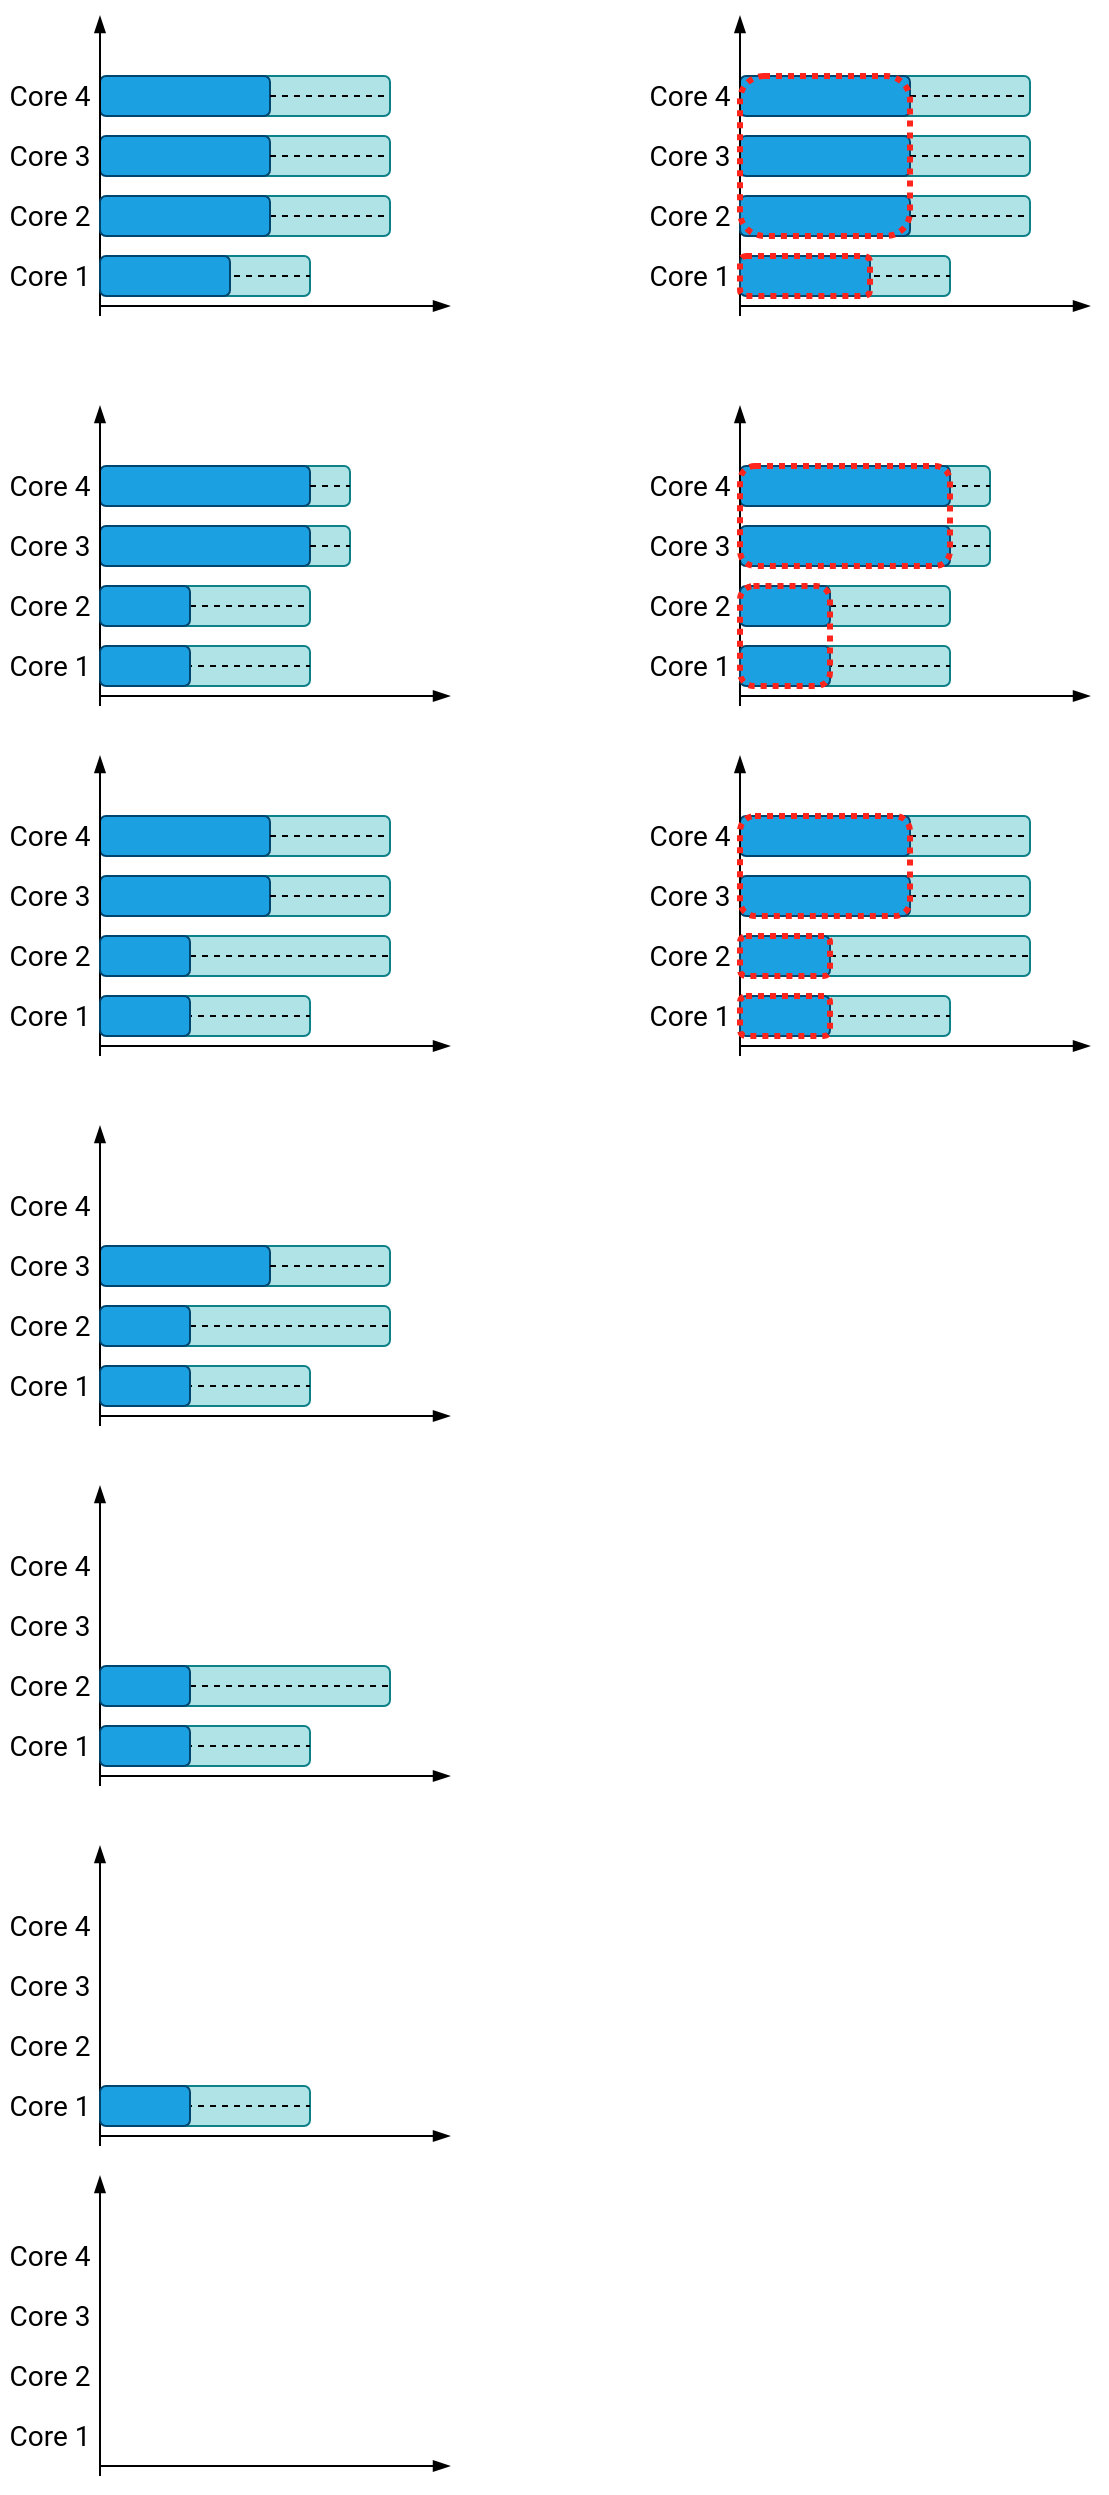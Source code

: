 <mxfile version="13.6.2" type="device"><diagram name="simultaneous_releases" id="X5FZOMrQJ32GFvHXeT5o"><mxGraphModel dx="905" dy="1841" grid="1" gridSize="5" guides="1" tooltips="1" connect="1" arrows="1" fold="1" page="1" pageScale="1" pageWidth="827" pageHeight="1169" math="1" shadow="0" extFonts="Roboto^https://fonts.googleapis.com/css?family=Roboto"><root><mxCell id="Jh5jB5BnzTjPkHCwdIx3-0"/><mxCell id="Jh5jB5BnzTjPkHCwdIx3-1" parent="Jh5jB5BnzTjPkHCwdIx3-0"/><mxCell id="tNLp7eBJps0jSe5XnN7u-1" value="" style="rounded=1;whiteSpace=wrap;html=1;align=center;fillColor=#b0e3e6;strokeColor=#0e8088;comic=0;fontSize=14;fontFamily=Roboto;FType=g;" parent="Jh5jB5BnzTjPkHCwdIx3-1" vertex="1"><mxGeometry x="180" y="-170" width="80" height="20" as="geometry"/></mxCell><mxCell id="fd-VsqLZCp9-gfC1SH9L-56" value="Core 1" style="text;html=1;strokeColor=none;fillColor=none;align=center;verticalAlign=middle;whiteSpace=wrap;rounded=0;fontSize=14;fontColor=#000000;fontFamily=Roboto;FType=g;" parent="Jh5jB5BnzTjPkHCwdIx3-1" vertex="1"><mxGeometry x="105" y="-170" width="50" height="20" as="geometry"/></mxCell><mxCell id="fd-VsqLZCp9-gfC1SH9L-57" value="Core 2" style="text;html=1;strokeColor=none;fillColor=none;align=center;verticalAlign=middle;whiteSpace=wrap;rounded=0;fontSize=14;fontColor=#000000;fontFamily=Roboto;FType=g;" parent="Jh5jB5BnzTjPkHCwdIx3-1" vertex="1"><mxGeometry x="105" y="-200" width="50" height="20" as="geometry"/></mxCell><mxCell id="fd-VsqLZCp9-gfC1SH9L-67" value="Core 3" style="text;html=1;strokeColor=none;fillColor=none;align=center;verticalAlign=middle;whiteSpace=wrap;rounded=0;fontSize=14;fontColor=#000000;fontFamily=Roboto;FType=g;" parent="Jh5jB5BnzTjPkHCwdIx3-1" vertex="1"><mxGeometry x="105" y="-230" width="50" height="20" as="geometry"/></mxCell><mxCell id="fd-VsqLZCp9-gfC1SH9L-68" value="" style="endArrow=blockThin;html=1;endFill=1;fontFamily=Roboto;FType=g;" parent="Jh5jB5BnzTjPkHCwdIx3-1" edge="1"><mxGeometry width="50" height="50" relative="1" as="geometry"><mxPoint x="155" y="-145" as="sourcePoint"/><mxPoint x="330" y="-145" as="targetPoint"/></mxGeometry></mxCell><mxCell id="fd-VsqLZCp9-gfC1SH9L-70" value="Core 4" style="text;html=1;strokeColor=none;fillColor=none;align=center;verticalAlign=middle;whiteSpace=wrap;rounded=0;fontSize=14;fontColor=#000000;fontFamily=Roboto;FType=g;" parent="Jh5jB5BnzTjPkHCwdIx3-1" vertex="1"><mxGeometry x="105" y="-260" width="50" height="20" as="geometry"/></mxCell><mxCell id="tNLp7eBJps0jSe5XnN7u-2" value="" style="endArrow=none;dashed=1;html=1;entryX=1;entryY=0.5;entryDx=0;entryDy=0;exitX=0;exitY=0.5;exitDx=0;exitDy=0;" parent="Jh5jB5BnzTjPkHCwdIx3-1" source="tNLp7eBJps0jSe5XnN7u-1" target="tNLp7eBJps0jSe5XnN7u-1" edge="1"><mxGeometry width="50" height="50" relative="1" as="geometry"><mxPoint x="255" y="-160" as="sourcePoint"/><mxPoint x="305" y="-205" as="targetPoint"/></mxGeometry></mxCell><mxCell id="tNLp7eBJps0jSe5XnN7u-3" value="" style="rounded=1;whiteSpace=wrap;html=1;align=center;fillColor=#b0e3e6;strokeColor=#0e8088;comic=0;fontSize=14;fontFamily=Roboto;FType=g;" parent="Jh5jB5BnzTjPkHCwdIx3-1" vertex="1"><mxGeometry x="170" y="-200" width="130" height="20" as="geometry"/></mxCell><mxCell id="tNLp7eBJps0jSe5XnN7u-5" value="" style="endArrow=none;dashed=1;html=1;entryX=1;entryY=0.5;entryDx=0;entryDy=0;exitX=1;exitY=0.5;exitDx=0;exitDy=0;" parent="Jh5jB5BnzTjPkHCwdIx3-1" source="tNLp7eBJps0jSe5XnN7u-13" target="tNLp7eBJps0jSe5XnN7u-3" edge="1"><mxGeometry width="50" height="50" relative="1" as="geometry"><mxPoint x="270" y="-190" as="sourcePoint"/><mxPoint x="305" y="-235" as="targetPoint"/></mxGeometry></mxCell><mxCell id="tNLp7eBJps0jSe5XnN7u-6" value="" style="rounded=1;whiteSpace=wrap;html=1;align=center;fillColor=#b0e3e6;strokeColor=#0e8088;comic=0;fontSize=14;fontFamily=Roboto;FType=g;" parent="Jh5jB5BnzTjPkHCwdIx3-1" vertex="1"><mxGeometry x="190" y="-230" width="110" height="20" as="geometry"/></mxCell><mxCell id="tNLp7eBJps0jSe5XnN7u-7" value="" style="rounded=1;whiteSpace=wrap;html=1;align=center;fillColor=#1ba1e2;fontColor=#ffffff;comic=0;fontSize=14;fontFamily=Roboto;FType=g;strokeColor=#00456E;" parent="Jh5jB5BnzTjPkHCwdIx3-1" vertex="1"><mxGeometry x="155" y="-230" width="85" height="20" as="geometry"/></mxCell><mxCell id="tNLp7eBJps0jSe5XnN7u-8" value="" style="endArrow=none;dashed=1;html=1;entryX=1;entryY=0.5;entryDx=0;entryDy=0;exitX=1;exitY=0.5;exitDx=0;exitDy=0;" parent="Jh5jB5BnzTjPkHCwdIx3-1" source="tNLp7eBJps0jSe5XnN7u-7" target="tNLp7eBJps0jSe5XnN7u-6" edge="1"><mxGeometry width="50" height="50" relative="1" as="geometry"><mxPoint x="255" y="-215" as="sourcePoint"/><mxPoint x="305" y="-265" as="targetPoint"/></mxGeometry></mxCell><mxCell id="tNLp7eBJps0jSe5XnN7u-9" value="" style="rounded=1;whiteSpace=wrap;html=1;align=center;fillColor=#b0e3e6;strokeColor=#0e8088;comic=0;fontSize=14;fontFamily=Roboto;FType=g;" parent="Jh5jB5BnzTjPkHCwdIx3-1" vertex="1"><mxGeometry x="190" y="-260" width="110" height="20" as="geometry"/></mxCell><mxCell id="tNLp7eBJps0jSe5XnN7u-10" value="" style="rounded=1;whiteSpace=wrap;html=1;align=center;fillColor=#1ba1e2;fontColor=#ffffff;comic=0;fontSize=14;fontFamily=Roboto;FType=g;strokeColor=#00456E;" parent="Jh5jB5BnzTjPkHCwdIx3-1" vertex="1"><mxGeometry x="155" y="-260" width="85" height="20" as="geometry"/></mxCell><mxCell id="tNLp7eBJps0jSe5XnN7u-11" value="" style="endArrow=none;dashed=1;html=1;entryX=1;entryY=0.5;entryDx=0;entryDy=0;exitX=1;exitY=0.5;exitDx=0;exitDy=0;" parent="Jh5jB5BnzTjPkHCwdIx3-1" source="tNLp7eBJps0jSe5XnN7u-10" target="tNLp7eBJps0jSe5XnN7u-9" edge="1"><mxGeometry width="50" height="50" relative="1" as="geometry"><mxPoint x="255" y="-245" as="sourcePoint"/><mxPoint x="305" y="-295" as="targetPoint"/></mxGeometry></mxCell><mxCell id="fd-VsqLZCp9-gfC1SH9L-50" value="" style="endArrow=blockThin;html=1;strokeColor=#000000;endFill=1;exitX=0.5;exitY=0;exitDx=0;exitDy=0;fontFamily=Roboto;FType=g;" parent="Jh5jB5BnzTjPkHCwdIx3-1" edge="1"><mxGeometry width="50" height="50" relative="1" as="geometry"><mxPoint x="155" y="-140" as="sourcePoint"/><mxPoint x="155" y="-290" as="targetPoint"/></mxGeometry></mxCell><mxCell id="tNLp7eBJps0jSe5XnN7u-12" value="" style="rounded=1;whiteSpace=wrap;html=1;align=center;fillColor=#1ba1e2;fontColor=#ffffff;comic=0;fontSize=14;fontFamily=Roboto;FType=g;strokeColor=#00456E;" parent="Jh5jB5BnzTjPkHCwdIx3-1" vertex="1"><mxGeometry x="155" y="-170" width="65" height="20" as="geometry"/></mxCell><mxCell id="tNLp7eBJps0jSe5XnN7u-13" value="" style="rounded=1;whiteSpace=wrap;html=1;align=center;fillColor=#1ba1e2;fontColor=#ffffff;comic=0;fontSize=14;fontFamily=Roboto;FType=g;strokeColor=#00456E;" parent="Jh5jB5BnzTjPkHCwdIx3-1" vertex="1"><mxGeometry x="155" y="-200" width="85" height="20" as="geometry"/></mxCell><mxCell id="tNLp7eBJps0jSe5XnN7u-36" value="" style="rounded=1;whiteSpace=wrap;html=1;align=center;fillColor=#b0e3e6;strokeColor=#0e8088;comic=0;fontSize=14;fontFamily=Roboto;FType=g;" parent="Jh5jB5BnzTjPkHCwdIx3-1" vertex="1"><mxGeometry x="500" y="-170" width="80" height="20" as="geometry"/></mxCell><mxCell id="tNLp7eBJps0jSe5XnN7u-37" value="Core 1" style="text;html=1;strokeColor=none;fillColor=none;align=center;verticalAlign=middle;whiteSpace=wrap;rounded=0;fontSize=14;fontColor=#000000;fontFamily=Roboto;FType=g;" parent="Jh5jB5BnzTjPkHCwdIx3-1" vertex="1"><mxGeometry x="425" y="-170" width="50" height="20" as="geometry"/></mxCell><mxCell id="tNLp7eBJps0jSe5XnN7u-38" value="Core 2" style="text;html=1;strokeColor=none;fillColor=none;align=center;verticalAlign=middle;whiteSpace=wrap;rounded=0;fontSize=14;fontColor=#000000;fontFamily=Roboto;FType=g;" parent="Jh5jB5BnzTjPkHCwdIx3-1" vertex="1"><mxGeometry x="425" y="-200" width="50" height="20" as="geometry"/></mxCell><mxCell id="tNLp7eBJps0jSe5XnN7u-39" value="Core 3" style="text;html=1;strokeColor=none;fillColor=none;align=center;verticalAlign=middle;whiteSpace=wrap;rounded=0;fontSize=14;fontColor=#000000;fontFamily=Roboto;FType=g;" parent="Jh5jB5BnzTjPkHCwdIx3-1" vertex="1"><mxGeometry x="425" y="-230" width="50" height="20" as="geometry"/></mxCell><mxCell id="tNLp7eBJps0jSe5XnN7u-40" value="" style="endArrow=blockThin;html=1;endFill=1;fontFamily=Roboto;FType=g;" parent="Jh5jB5BnzTjPkHCwdIx3-1" edge="1"><mxGeometry width="50" height="50" relative="1" as="geometry"><mxPoint x="475" y="-145" as="sourcePoint"/><mxPoint x="650" y="-145" as="targetPoint"/></mxGeometry></mxCell><mxCell id="tNLp7eBJps0jSe5XnN7u-41" value="Core 4" style="text;html=1;strokeColor=none;fillColor=none;align=center;verticalAlign=middle;whiteSpace=wrap;rounded=0;fontSize=14;fontColor=#000000;fontFamily=Roboto;FType=g;" parent="Jh5jB5BnzTjPkHCwdIx3-1" vertex="1"><mxGeometry x="425" y="-260" width="50" height="20" as="geometry"/></mxCell><mxCell id="tNLp7eBJps0jSe5XnN7u-42" value="" style="endArrow=none;dashed=1;html=1;entryX=1;entryY=0.5;entryDx=0;entryDy=0;exitX=0;exitY=0.5;exitDx=0;exitDy=0;" parent="Jh5jB5BnzTjPkHCwdIx3-1" source="tNLp7eBJps0jSe5XnN7u-36" target="tNLp7eBJps0jSe5XnN7u-36" edge="1"><mxGeometry width="50" height="50" relative="1" as="geometry"><mxPoint x="575" y="-160" as="sourcePoint"/><mxPoint x="625" y="-205" as="targetPoint"/></mxGeometry></mxCell><mxCell id="tNLp7eBJps0jSe5XnN7u-43" value="" style="rounded=1;whiteSpace=wrap;html=1;align=center;fillColor=#b0e3e6;strokeColor=#0e8088;comic=0;fontSize=14;fontFamily=Roboto;FType=g;" parent="Jh5jB5BnzTjPkHCwdIx3-1" vertex="1"><mxGeometry x="510" y="-200" width="110" height="20" as="geometry"/></mxCell><mxCell id="tNLp7eBJps0jSe5XnN7u-44" value="" style="endArrow=none;dashed=1;html=1;entryX=1;entryY=0.5;entryDx=0;entryDy=0;exitX=1;exitY=0.5;exitDx=0;exitDy=0;" parent="Jh5jB5BnzTjPkHCwdIx3-1" source="tNLp7eBJps0jSe5XnN7u-53" target="tNLp7eBJps0jSe5XnN7u-43" edge="1"><mxGeometry width="50" height="50" relative="1" as="geometry"><mxPoint x="590" y="-190" as="sourcePoint"/><mxPoint x="625" y="-235" as="targetPoint"/></mxGeometry></mxCell><mxCell id="tNLp7eBJps0jSe5XnN7u-45" value="" style="rounded=1;whiteSpace=wrap;html=1;align=center;fillColor=#b0e3e6;strokeColor=#0e8088;comic=0;fontSize=14;fontFamily=Roboto;FType=g;" parent="Jh5jB5BnzTjPkHCwdIx3-1" vertex="1"><mxGeometry x="510" y="-230" width="110" height="20" as="geometry"/></mxCell><mxCell id="tNLp7eBJps0jSe5XnN7u-46" value="" style="rounded=1;whiteSpace=wrap;html=1;align=center;fillColor=#1ba1e2;fontColor=#ffffff;comic=0;fontSize=14;fontFamily=Roboto;FType=g;strokeColor=#00456E;" parent="Jh5jB5BnzTjPkHCwdIx3-1" vertex="1"><mxGeometry x="475" y="-230" width="85" height="20" as="geometry"/></mxCell><mxCell id="tNLp7eBJps0jSe5XnN7u-47" value="" style="endArrow=none;dashed=1;html=1;entryX=1;entryY=0.5;entryDx=0;entryDy=0;exitX=1;exitY=0.5;exitDx=0;exitDy=0;" parent="Jh5jB5BnzTjPkHCwdIx3-1" source="tNLp7eBJps0jSe5XnN7u-46" target="tNLp7eBJps0jSe5XnN7u-45" edge="1"><mxGeometry width="50" height="50" relative="1" as="geometry"><mxPoint x="575" y="-215" as="sourcePoint"/><mxPoint x="625" y="-265" as="targetPoint"/></mxGeometry></mxCell><mxCell id="tNLp7eBJps0jSe5XnN7u-48" value="" style="rounded=1;whiteSpace=wrap;html=1;align=center;fillColor=#b0e3e6;strokeColor=#0e8088;comic=0;fontSize=14;fontFamily=Roboto;FType=g;" parent="Jh5jB5BnzTjPkHCwdIx3-1" vertex="1"><mxGeometry x="510" y="-260" width="110" height="20" as="geometry"/></mxCell><mxCell id="tNLp7eBJps0jSe5XnN7u-49" value="" style="rounded=1;whiteSpace=wrap;html=1;align=center;fillColor=#1ba1e2;fontColor=#ffffff;comic=0;fontSize=14;fontFamily=Roboto;FType=g;strokeColor=#00456E;" parent="Jh5jB5BnzTjPkHCwdIx3-1" vertex="1"><mxGeometry x="475" y="-260" width="85" height="20" as="geometry"/></mxCell><mxCell id="tNLp7eBJps0jSe5XnN7u-50" value="" style="endArrow=none;dashed=1;html=1;entryX=1;entryY=0.5;entryDx=0;entryDy=0;exitX=1;exitY=0.5;exitDx=0;exitDy=0;" parent="Jh5jB5BnzTjPkHCwdIx3-1" source="tNLp7eBJps0jSe5XnN7u-49" target="tNLp7eBJps0jSe5XnN7u-48" edge="1"><mxGeometry width="50" height="50" relative="1" as="geometry"><mxPoint x="575" y="-245" as="sourcePoint"/><mxPoint x="625" y="-295" as="targetPoint"/></mxGeometry></mxCell><mxCell id="tNLp7eBJps0jSe5XnN7u-51" value="" style="endArrow=blockThin;html=1;strokeColor=#000000;endFill=1;exitX=0.5;exitY=0;exitDx=0;exitDy=0;fontFamily=Roboto;FType=g;" parent="Jh5jB5BnzTjPkHCwdIx3-1" edge="1"><mxGeometry width="50" height="50" relative="1" as="geometry"><mxPoint x="475" y="-140" as="sourcePoint"/><mxPoint x="475" y="-290" as="targetPoint"/></mxGeometry></mxCell><mxCell id="tNLp7eBJps0jSe5XnN7u-52" value="" style="rounded=1;whiteSpace=wrap;html=1;align=center;fillColor=#1ba1e2;fontColor=#ffffff;comic=0;fontSize=14;fontFamily=Roboto;FType=g;strokeColor=#00456E;" parent="Jh5jB5BnzTjPkHCwdIx3-1" vertex="1"><mxGeometry x="475" y="-170" width="65" height="20" as="geometry"/></mxCell><mxCell id="tNLp7eBJps0jSe5XnN7u-53" value="" style="rounded=1;whiteSpace=wrap;html=1;align=center;fillColor=#1ba1e2;fontColor=#ffffff;comic=0;fontSize=14;fontFamily=Roboto;FType=g;strokeColor=#00456E;" parent="Jh5jB5BnzTjPkHCwdIx3-1" vertex="1"><mxGeometry x="475" y="-200" width="85" height="20" as="geometry"/></mxCell><mxCell id="tNLp7eBJps0jSe5XnN7u-34" value="" style="rounded=1;whiteSpace=wrap;html=1;fillColor=none;strokeColor=#FF241C;strokeWidth=3;dashed=1;dashPattern=1 1;" parent="Jh5jB5BnzTjPkHCwdIx3-1" vertex="1"><mxGeometry x="475" y="-260" width="85" height="80" as="geometry"/></mxCell><mxCell id="tNLp7eBJps0jSe5XnN7u-35" value="" style="rounded=1;whiteSpace=wrap;html=1;fillColor=none;strokeColor=#FF241C;strokeWidth=3;dashed=1;dashPattern=1 1;" parent="Jh5jB5BnzTjPkHCwdIx3-1" vertex="1"><mxGeometry x="475" y="-170" width="65" height="20" as="geometry"/></mxCell><mxCell id="tNLp7eBJps0jSe5XnN7u-54" value="" style="rounded=1;whiteSpace=wrap;html=1;align=center;fillColor=#b0e3e6;strokeColor=#0e8088;comic=0;fontSize=14;fontFamily=Roboto;FType=g;" parent="Jh5jB5BnzTjPkHCwdIx3-1" vertex="1"><mxGeometry x="500" y="25" width="80" height="20" as="geometry"/></mxCell><mxCell id="tNLp7eBJps0jSe5XnN7u-55" value="Core 1" style="text;html=1;strokeColor=none;fillColor=none;align=center;verticalAlign=middle;whiteSpace=wrap;rounded=0;fontSize=14;fontColor=#000000;fontFamily=Roboto;FType=g;" parent="Jh5jB5BnzTjPkHCwdIx3-1" vertex="1"><mxGeometry x="425" y="25" width="50" height="20" as="geometry"/></mxCell><mxCell id="tNLp7eBJps0jSe5XnN7u-56" value="Core 2" style="text;html=1;strokeColor=none;fillColor=none;align=center;verticalAlign=middle;whiteSpace=wrap;rounded=0;fontSize=14;fontColor=#000000;fontFamily=Roboto;FType=g;" parent="Jh5jB5BnzTjPkHCwdIx3-1" vertex="1"><mxGeometry x="425" y="-5" width="50" height="20" as="geometry"/></mxCell><mxCell id="tNLp7eBJps0jSe5XnN7u-57" value="Core 3" style="text;html=1;strokeColor=none;fillColor=none;align=center;verticalAlign=middle;whiteSpace=wrap;rounded=0;fontSize=14;fontColor=#000000;fontFamily=Roboto;FType=g;" parent="Jh5jB5BnzTjPkHCwdIx3-1" vertex="1"><mxGeometry x="425" y="-35" width="50" height="20" as="geometry"/></mxCell><mxCell id="tNLp7eBJps0jSe5XnN7u-58" value="" style="endArrow=blockThin;html=1;endFill=1;fontFamily=Roboto;FType=g;" parent="Jh5jB5BnzTjPkHCwdIx3-1" edge="1"><mxGeometry width="50" height="50" relative="1" as="geometry"><mxPoint x="475" y="50" as="sourcePoint"/><mxPoint x="650.0" y="50" as="targetPoint"/></mxGeometry></mxCell><mxCell id="tNLp7eBJps0jSe5XnN7u-59" value="Core 4" style="text;html=1;strokeColor=none;fillColor=none;align=center;verticalAlign=middle;whiteSpace=wrap;rounded=0;fontSize=14;fontColor=#000000;fontFamily=Roboto;FType=g;" parent="Jh5jB5BnzTjPkHCwdIx3-1" vertex="1"><mxGeometry x="425" y="-65" width="50" height="20" as="geometry"/></mxCell><mxCell id="tNLp7eBJps0jSe5XnN7u-60" value="" style="endArrow=none;dashed=1;html=1;entryX=1;entryY=0.5;entryDx=0;entryDy=0;exitX=0;exitY=0.5;exitDx=0;exitDy=0;" parent="Jh5jB5BnzTjPkHCwdIx3-1" source="tNLp7eBJps0jSe5XnN7u-54" target="tNLp7eBJps0jSe5XnN7u-54" edge="1"><mxGeometry width="50" height="50" relative="1" as="geometry"><mxPoint x="575" y="35" as="sourcePoint"/><mxPoint x="625" y="-10" as="targetPoint"/></mxGeometry></mxCell><mxCell id="tNLp7eBJps0jSe5XnN7u-61" value="" style="rounded=1;whiteSpace=wrap;html=1;align=center;fillColor=#b0e3e6;strokeColor=#0e8088;comic=0;fontSize=14;fontFamily=Roboto;FType=g;" parent="Jh5jB5BnzTjPkHCwdIx3-1" vertex="1"><mxGeometry x="490" y="-5" width="90" height="20" as="geometry"/></mxCell><mxCell id="tNLp7eBJps0jSe5XnN7u-62" value="" style="endArrow=none;dashed=1;html=1;entryX=1;entryY=0.5;entryDx=0;entryDy=0;exitX=1;exitY=0.5;exitDx=0;exitDy=0;" parent="Jh5jB5BnzTjPkHCwdIx3-1" source="tNLp7eBJps0jSe5XnN7u-71" target="tNLp7eBJps0jSe5XnN7u-61" edge="1"><mxGeometry width="50" height="50" relative="1" as="geometry"><mxPoint x="590" y="5" as="sourcePoint"/><mxPoint x="625" y="-40" as="targetPoint"/></mxGeometry></mxCell><mxCell id="tNLp7eBJps0jSe5XnN7u-63" value="" style="rounded=1;whiteSpace=wrap;html=1;align=center;fillColor=#b0e3e6;strokeColor=#0e8088;comic=0;fontSize=14;fontFamily=Roboto;FType=g;" parent="Jh5jB5BnzTjPkHCwdIx3-1" vertex="1"><mxGeometry x="510" y="-35" width="90" height="20" as="geometry"/></mxCell><mxCell id="tNLp7eBJps0jSe5XnN7u-64" value="" style="rounded=1;whiteSpace=wrap;html=1;align=center;fillColor=#1ba1e2;fontColor=#ffffff;comic=0;fontSize=14;fontFamily=Roboto;FType=g;strokeColor=#00456E;" parent="Jh5jB5BnzTjPkHCwdIx3-1" vertex="1"><mxGeometry x="475" y="-35" width="105" height="20" as="geometry"/></mxCell><mxCell id="tNLp7eBJps0jSe5XnN7u-65" value="" style="endArrow=none;dashed=1;html=1;entryX=1;entryY=0.5;entryDx=0;entryDy=0;exitX=1;exitY=0.5;exitDx=0;exitDy=0;" parent="Jh5jB5BnzTjPkHCwdIx3-1" source="tNLp7eBJps0jSe5XnN7u-64" target="tNLp7eBJps0jSe5XnN7u-63" edge="1"><mxGeometry width="50" height="50" relative="1" as="geometry"><mxPoint x="575" y="-20" as="sourcePoint"/><mxPoint x="625" y="-70" as="targetPoint"/></mxGeometry></mxCell><mxCell id="tNLp7eBJps0jSe5XnN7u-66" value="" style="rounded=1;whiteSpace=wrap;html=1;align=center;fillColor=#b0e3e6;strokeColor=#0e8088;comic=0;fontSize=14;fontFamily=Roboto;FType=g;" parent="Jh5jB5BnzTjPkHCwdIx3-1" vertex="1"><mxGeometry x="510" y="-65" width="90" height="20" as="geometry"/></mxCell><mxCell id="tNLp7eBJps0jSe5XnN7u-67" value="" style="rounded=1;whiteSpace=wrap;html=1;align=center;fillColor=#1ba1e2;fontColor=#ffffff;comic=0;fontSize=14;fontFamily=Roboto;FType=g;strokeColor=#00456E;" parent="Jh5jB5BnzTjPkHCwdIx3-1" vertex="1"><mxGeometry x="475" y="-65" width="105" height="20" as="geometry"/></mxCell><mxCell id="tNLp7eBJps0jSe5XnN7u-68" value="" style="endArrow=none;dashed=1;html=1;entryX=1;entryY=0.5;entryDx=0;entryDy=0;exitX=1;exitY=0.5;exitDx=0;exitDy=0;" parent="Jh5jB5BnzTjPkHCwdIx3-1" source="tNLp7eBJps0jSe5XnN7u-67" target="tNLp7eBJps0jSe5XnN7u-66" edge="1"><mxGeometry width="50" height="50" relative="1" as="geometry"><mxPoint x="575" y="-50" as="sourcePoint"/><mxPoint x="625" y="-100" as="targetPoint"/></mxGeometry></mxCell><mxCell id="tNLp7eBJps0jSe5XnN7u-69" value="" style="endArrow=blockThin;html=1;strokeColor=#000000;endFill=1;exitX=0.5;exitY=0;exitDx=0;exitDy=0;fontFamily=Roboto;FType=g;" parent="Jh5jB5BnzTjPkHCwdIx3-1" edge="1"><mxGeometry width="50" height="50" relative="1" as="geometry"><mxPoint x="475" y="55" as="sourcePoint"/><mxPoint x="475" y="-95" as="targetPoint"/></mxGeometry></mxCell><mxCell id="tNLp7eBJps0jSe5XnN7u-70" value="" style="rounded=1;whiteSpace=wrap;html=1;align=center;fillColor=#1ba1e2;fontColor=#ffffff;comic=0;fontSize=14;fontFamily=Roboto;FType=g;strokeColor=#00456E;" parent="Jh5jB5BnzTjPkHCwdIx3-1" vertex="1"><mxGeometry x="475" y="25" width="45" height="20" as="geometry"/></mxCell><mxCell id="tNLp7eBJps0jSe5XnN7u-71" value="" style="rounded=1;whiteSpace=wrap;html=1;align=center;fillColor=#1ba1e2;fontColor=#ffffff;comic=0;fontSize=14;fontFamily=Roboto;FType=g;strokeColor=#00456E;" parent="Jh5jB5BnzTjPkHCwdIx3-1" vertex="1"><mxGeometry x="475" y="-5" width="45" height="20" as="geometry"/></mxCell><mxCell id="tNLp7eBJps0jSe5XnN7u-72" value="" style="rounded=1;whiteSpace=wrap;html=1;fillColor=none;strokeColor=#FF241C;strokeWidth=3;dashed=1;dashPattern=1 1;" parent="Jh5jB5BnzTjPkHCwdIx3-1" vertex="1"><mxGeometry x="475" y="-65" width="105" height="50" as="geometry"/></mxCell><mxCell id="tNLp7eBJps0jSe5XnN7u-74" value="" style="rounded=1;whiteSpace=wrap;html=1;fillColor=none;strokeColor=#FF241C;strokeWidth=3;dashed=1;dashPattern=1 1;" parent="Jh5jB5BnzTjPkHCwdIx3-1" vertex="1"><mxGeometry x="475" y="-5" width="45" height="50" as="geometry"/></mxCell><mxCell id="tNLp7eBJps0jSe5XnN7u-75" value="" style="rounded=1;whiteSpace=wrap;html=1;align=center;fillColor=#b0e3e6;strokeColor=#0e8088;comic=0;fontSize=14;fontFamily=Roboto;FType=g;" parent="Jh5jB5BnzTjPkHCwdIx3-1" vertex="1"><mxGeometry x="180" y="25" width="80" height="20" as="geometry"/></mxCell><mxCell id="tNLp7eBJps0jSe5XnN7u-76" value="Core 1" style="text;html=1;strokeColor=none;fillColor=none;align=center;verticalAlign=middle;whiteSpace=wrap;rounded=0;fontSize=14;fontColor=#000000;fontFamily=Roboto;FType=g;" parent="Jh5jB5BnzTjPkHCwdIx3-1" vertex="1"><mxGeometry x="105" y="25" width="50" height="20" as="geometry"/></mxCell><mxCell id="tNLp7eBJps0jSe5XnN7u-77" value="Core 2" style="text;html=1;strokeColor=none;fillColor=none;align=center;verticalAlign=middle;whiteSpace=wrap;rounded=0;fontSize=14;fontColor=#000000;fontFamily=Roboto;FType=g;" parent="Jh5jB5BnzTjPkHCwdIx3-1" vertex="1"><mxGeometry x="105" y="-5" width="50" height="20" as="geometry"/></mxCell><mxCell id="tNLp7eBJps0jSe5XnN7u-78" value="Core 3" style="text;html=1;strokeColor=none;fillColor=none;align=center;verticalAlign=middle;whiteSpace=wrap;rounded=0;fontSize=14;fontColor=#000000;fontFamily=Roboto;FType=g;" parent="Jh5jB5BnzTjPkHCwdIx3-1" vertex="1"><mxGeometry x="105" y="-35" width="50" height="20" as="geometry"/></mxCell><mxCell id="tNLp7eBJps0jSe5XnN7u-79" value="" style="endArrow=blockThin;html=1;endFill=1;fontFamily=Roboto;FType=g;" parent="Jh5jB5BnzTjPkHCwdIx3-1" edge="1"><mxGeometry width="50" height="50" relative="1" as="geometry"><mxPoint x="155" y="50" as="sourcePoint"/><mxPoint x="330" y="50" as="targetPoint"/></mxGeometry></mxCell><mxCell id="tNLp7eBJps0jSe5XnN7u-80" value="Core 4" style="text;html=1;strokeColor=none;fillColor=none;align=center;verticalAlign=middle;whiteSpace=wrap;rounded=0;fontSize=14;fontColor=#000000;fontFamily=Roboto;FType=g;" parent="Jh5jB5BnzTjPkHCwdIx3-1" vertex="1"><mxGeometry x="105" y="-65" width="50" height="20" as="geometry"/></mxCell><mxCell id="tNLp7eBJps0jSe5XnN7u-81" value="" style="endArrow=none;dashed=1;html=1;entryX=1;entryY=0.5;entryDx=0;entryDy=0;exitX=0;exitY=0.5;exitDx=0;exitDy=0;" parent="Jh5jB5BnzTjPkHCwdIx3-1" source="tNLp7eBJps0jSe5XnN7u-75" target="tNLp7eBJps0jSe5XnN7u-75" edge="1"><mxGeometry width="50" height="50" relative="1" as="geometry"><mxPoint x="255" y="35" as="sourcePoint"/><mxPoint x="305" y="-10" as="targetPoint"/></mxGeometry></mxCell><mxCell id="tNLp7eBJps0jSe5XnN7u-82" value="" style="rounded=1;whiteSpace=wrap;html=1;align=center;fillColor=#b0e3e6;strokeColor=#0e8088;comic=0;fontSize=14;fontFamily=Roboto;FType=g;" parent="Jh5jB5BnzTjPkHCwdIx3-1" vertex="1"><mxGeometry x="170" y="-5" width="90" height="20" as="geometry"/></mxCell><mxCell id="tNLp7eBJps0jSe5XnN7u-83" value="" style="endArrow=none;dashed=1;html=1;entryX=1;entryY=0.5;entryDx=0;entryDy=0;exitX=1;exitY=0.5;exitDx=0;exitDy=0;" parent="Jh5jB5BnzTjPkHCwdIx3-1" source="tNLp7eBJps0jSe5XnN7u-92" target="tNLp7eBJps0jSe5XnN7u-82" edge="1"><mxGeometry width="50" height="50" relative="1" as="geometry"><mxPoint x="270" y="5" as="sourcePoint"/><mxPoint x="305" y="-40" as="targetPoint"/></mxGeometry></mxCell><mxCell id="tNLp7eBJps0jSe5XnN7u-84" value="" style="rounded=1;whiteSpace=wrap;html=1;align=center;fillColor=#b0e3e6;strokeColor=#0e8088;comic=0;fontSize=14;fontFamily=Roboto;FType=g;" parent="Jh5jB5BnzTjPkHCwdIx3-1" vertex="1"><mxGeometry x="170" y="-35" width="110" height="20" as="geometry"/></mxCell><mxCell id="tNLp7eBJps0jSe5XnN7u-85" value="" style="rounded=1;whiteSpace=wrap;html=1;align=center;fillColor=#1ba1e2;fontColor=#ffffff;comic=0;fontSize=14;fontFamily=Roboto;FType=g;strokeColor=#00456E;" parent="Jh5jB5BnzTjPkHCwdIx3-1" vertex="1"><mxGeometry x="155" y="-35" width="105" height="20" as="geometry"/></mxCell><mxCell id="tNLp7eBJps0jSe5XnN7u-86" value="" style="endArrow=none;dashed=1;html=1;entryX=1;entryY=0.5;entryDx=0;entryDy=0;exitX=1;exitY=0.5;exitDx=0;exitDy=0;" parent="Jh5jB5BnzTjPkHCwdIx3-1" source="tNLp7eBJps0jSe5XnN7u-85" target="tNLp7eBJps0jSe5XnN7u-84" edge="1"><mxGeometry width="50" height="50" relative="1" as="geometry"><mxPoint x="255" y="-20" as="sourcePoint"/><mxPoint x="305" y="-70" as="targetPoint"/></mxGeometry></mxCell><mxCell id="tNLp7eBJps0jSe5XnN7u-87" value="" style="rounded=1;whiteSpace=wrap;html=1;align=center;fillColor=#b0e3e6;strokeColor=#0e8088;comic=0;fontSize=14;fontFamily=Roboto;FType=g;" parent="Jh5jB5BnzTjPkHCwdIx3-1" vertex="1"><mxGeometry x="170" y="-65" width="110" height="20" as="geometry"/></mxCell><mxCell id="tNLp7eBJps0jSe5XnN7u-88" value="" style="rounded=1;whiteSpace=wrap;html=1;align=center;fillColor=#1ba1e2;fontColor=#ffffff;comic=0;fontSize=14;fontFamily=Roboto;FType=g;strokeColor=#00456E;" parent="Jh5jB5BnzTjPkHCwdIx3-1" vertex="1"><mxGeometry x="155" y="-65" width="105" height="20" as="geometry"/></mxCell><mxCell id="tNLp7eBJps0jSe5XnN7u-89" value="" style="endArrow=none;dashed=1;html=1;entryX=1;entryY=0.5;entryDx=0;entryDy=0;exitX=1;exitY=0.5;exitDx=0;exitDy=0;" parent="Jh5jB5BnzTjPkHCwdIx3-1" source="tNLp7eBJps0jSe5XnN7u-88" target="tNLp7eBJps0jSe5XnN7u-87" edge="1"><mxGeometry width="50" height="50" relative="1" as="geometry"><mxPoint x="255" y="-50" as="sourcePoint"/><mxPoint x="305" y="-100" as="targetPoint"/></mxGeometry></mxCell><mxCell id="tNLp7eBJps0jSe5XnN7u-90" value="" style="endArrow=blockThin;html=1;strokeColor=#000000;endFill=1;exitX=0.5;exitY=0;exitDx=0;exitDy=0;fontFamily=Roboto;FType=g;" parent="Jh5jB5BnzTjPkHCwdIx3-1" edge="1"><mxGeometry width="50" height="50" relative="1" as="geometry"><mxPoint x="155" y="55" as="sourcePoint"/><mxPoint x="155" y="-95" as="targetPoint"/></mxGeometry></mxCell><mxCell id="tNLp7eBJps0jSe5XnN7u-91" value="" style="rounded=1;whiteSpace=wrap;html=1;align=center;fillColor=#1ba1e2;fontColor=#ffffff;comic=0;fontSize=14;fontFamily=Roboto;FType=g;strokeColor=#00456E;" parent="Jh5jB5BnzTjPkHCwdIx3-1" vertex="1"><mxGeometry x="155" y="25" width="45" height="20" as="geometry"/></mxCell><mxCell id="tNLp7eBJps0jSe5XnN7u-92" value="" style="rounded=1;whiteSpace=wrap;html=1;align=center;fillColor=#1ba1e2;fontColor=#ffffff;comic=0;fontSize=14;fontFamily=Roboto;FType=g;strokeColor=#00456E;" parent="Jh5jB5BnzTjPkHCwdIx3-1" vertex="1"><mxGeometry x="155" y="-5" width="45" height="20" as="geometry"/></mxCell><mxCell id="tNLp7eBJps0jSe5XnN7u-95" value="" style="rounded=1;whiteSpace=wrap;html=1;align=center;fillColor=#b0e3e6;strokeColor=#0e8088;comic=0;fontSize=14;fontFamily=Roboto;FType=g;" parent="Jh5jB5BnzTjPkHCwdIx3-1" vertex="1"><mxGeometry x="180" y="200" width="80" height="20" as="geometry"/></mxCell><mxCell id="tNLp7eBJps0jSe5XnN7u-96" value="Core 1" style="text;html=1;strokeColor=none;fillColor=none;align=center;verticalAlign=middle;whiteSpace=wrap;rounded=0;fontSize=14;fontColor=#000000;fontFamily=Roboto;FType=g;" parent="Jh5jB5BnzTjPkHCwdIx3-1" vertex="1"><mxGeometry x="105" y="200" width="50" height="20" as="geometry"/></mxCell><mxCell id="tNLp7eBJps0jSe5XnN7u-97" value="Core 2" style="text;html=1;strokeColor=none;fillColor=none;align=center;verticalAlign=middle;whiteSpace=wrap;rounded=0;fontSize=14;fontColor=#000000;fontFamily=Roboto;FType=g;" parent="Jh5jB5BnzTjPkHCwdIx3-1" vertex="1"><mxGeometry x="105" y="170" width="50" height="20" as="geometry"/></mxCell><mxCell id="tNLp7eBJps0jSe5XnN7u-98" value="Core 3" style="text;html=1;strokeColor=none;fillColor=none;align=center;verticalAlign=middle;whiteSpace=wrap;rounded=0;fontSize=14;fontColor=#000000;fontFamily=Roboto;FType=g;" parent="Jh5jB5BnzTjPkHCwdIx3-1" vertex="1"><mxGeometry x="105" y="140" width="50" height="20" as="geometry"/></mxCell><mxCell id="tNLp7eBJps0jSe5XnN7u-99" value="" style="endArrow=blockThin;html=1;endFill=1;fontFamily=Roboto;FType=g;" parent="Jh5jB5BnzTjPkHCwdIx3-1" edge="1"><mxGeometry width="50" height="50" relative="1" as="geometry"><mxPoint x="155" y="225" as="sourcePoint"/><mxPoint x="330" y="225" as="targetPoint"/></mxGeometry></mxCell><mxCell id="tNLp7eBJps0jSe5XnN7u-100" value="Core 4" style="text;html=1;strokeColor=none;fillColor=none;align=center;verticalAlign=middle;whiteSpace=wrap;rounded=0;fontSize=14;fontColor=#000000;fontFamily=Roboto;FType=g;" parent="Jh5jB5BnzTjPkHCwdIx3-1" vertex="1"><mxGeometry x="105" y="110" width="50" height="20" as="geometry"/></mxCell><mxCell id="tNLp7eBJps0jSe5XnN7u-101" value="" style="endArrow=none;dashed=1;html=1;entryX=1;entryY=0.5;entryDx=0;entryDy=0;exitX=0;exitY=0.5;exitDx=0;exitDy=0;" parent="Jh5jB5BnzTjPkHCwdIx3-1" source="tNLp7eBJps0jSe5XnN7u-95" target="tNLp7eBJps0jSe5XnN7u-95" edge="1"><mxGeometry width="50" height="50" relative="1" as="geometry"><mxPoint x="255" y="210" as="sourcePoint"/><mxPoint x="305" y="165" as="targetPoint"/></mxGeometry></mxCell><mxCell id="tNLp7eBJps0jSe5XnN7u-102" value="" style="rounded=1;whiteSpace=wrap;html=1;align=center;fillColor=#b0e3e6;strokeColor=#0e8088;comic=0;fontSize=14;fontFamily=Roboto;FType=g;" parent="Jh5jB5BnzTjPkHCwdIx3-1" vertex="1"><mxGeometry x="170" y="170" width="130" height="20" as="geometry"/></mxCell><mxCell id="tNLp7eBJps0jSe5XnN7u-103" value="" style="endArrow=none;dashed=1;html=1;entryX=1;entryY=0.5;entryDx=0;entryDy=0;exitX=1;exitY=0.5;exitDx=0;exitDy=0;" parent="Jh5jB5BnzTjPkHCwdIx3-1" source="tNLp7eBJps0jSe5XnN7u-112" target="tNLp7eBJps0jSe5XnN7u-102" edge="1"><mxGeometry width="50" height="50" relative="1" as="geometry"><mxPoint x="270" y="180" as="sourcePoint"/><mxPoint x="305" y="135" as="targetPoint"/></mxGeometry></mxCell><mxCell id="tNLp7eBJps0jSe5XnN7u-104" value="" style="rounded=1;whiteSpace=wrap;html=1;align=center;fillColor=#b0e3e6;strokeColor=#0e8088;comic=0;fontSize=14;fontFamily=Roboto;FType=g;" parent="Jh5jB5BnzTjPkHCwdIx3-1" vertex="1"><mxGeometry x="170" y="140" width="130" height="20" as="geometry"/></mxCell><mxCell id="tNLp7eBJps0jSe5XnN7u-105" value="" style="rounded=1;whiteSpace=wrap;html=1;align=center;fillColor=#1ba1e2;fontColor=#ffffff;comic=0;fontSize=14;fontFamily=Roboto;FType=g;strokeColor=#00456E;" parent="Jh5jB5BnzTjPkHCwdIx3-1" vertex="1"><mxGeometry x="155" y="140" width="85" height="20" as="geometry"/></mxCell><mxCell id="tNLp7eBJps0jSe5XnN7u-106" value="" style="endArrow=none;dashed=1;html=1;entryX=1;entryY=0.5;entryDx=0;entryDy=0;exitX=1;exitY=0.5;exitDx=0;exitDy=0;" parent="Jh5jB5BnzTjPkHCwdIx3-1" source="tNLp7eBJps0jSe5XnN7u-105" target="tNLp7eBJps0jSe5XnN7u-104" edge="1"><mxGeometry width="50" height="50" relative="1" as="geometry"><mxPoint x="255" y="155" as="sourcePoint"/><mxPoint x="305" y="105" as="targetPoint"/></mxGeometry></mxCell><mxCell id="tNLp7eBJps0jSe5XnN7u-107" value="" style="rounded=1;whiteSpace=wrap;html=1;align=center;fillColor=#b0e3e6;strokeColor=#0e8088;comic=0;fontSize=14;fontFamily=Roboto;FType=g;" parent="Jh5jB5BnzTjPkHCwdIx3-1" vertex="1"><mxGeometry x="220" y="110" width="80" height="20" as="geometry"/></mxCell><mxCell id="tNLp7eBJps0jSe5XnN7u-108" value="" style="rounded=1;whiteSpace=wrap;html=1;align=center;fillColor=#1ba1e2;fontColor=#ffffff;comic=0;fontSize=14;fontFamily=Roboto;FType=g;strokeColor=#00456E;" parent="Jh5jB5BnzTjPkHCwdIx3-1" vertex="1"><mxGeometry x="155" y="110" width="85" height="20" as="geometry"/></mxCell><mxCell id="tNLp7eBJps0jSe5XnN7u-109" value="" style="endArrow=none;dashed=1;html=1;entryX=1;entryY=0.5;entryDx=0;entryDy=0;exitX=1;exitY=0.5;exitDx=0;exitDy=0;" parent="Jh5jB5BnzTjPkHCwdIx3-1" source="tNLp7eBJps0jSe5XnN7u-108" target="tNLp7eBJps0jSe5XnN7u-107" edge="1"><mxGeometry width="50" height="50" relative="1" as="geometry"><mxPoint x="255" y="125" as="sourcePoint"/><mxPoint x="305" y="75" as="targetPoint"/></mxGeometry></mxCell><mxCell id="tNLp7eBJps0jSe5XnN7u-110" value="" style="endArrow=blockThin;html=1;strokeColor=#000000;endFill=1;exitX=0.5;exitY=0;exitDx=0;exitDy=0;fontFamily=Roboto;FType=g;" parent="Jh5jB5BnzTjPkHCwdIx3-1" edge="1"><mxGeometry width="50" height="50" relative="1" as="geometry"><mxPoint x="155" y="230" as="sourcePoint"/><mxPoint x="155" y="80" as="targetPoint"/></mxGeometry></mxCell><mxCell id="tNLp7eBJps0jSe5XnN7u-111" value="" style="rounded=1;whiteSpace=wrap;html=1;align=center;fillColor=#1ba1e2;fontColor=#ffffff;comic=0;fontSize=14;fontFamily=Roboto;FType=g;strokeColor=#00456E;" parent="Jh5jB5BnzTjPkHCwdIx3-1" vertex="1"><mxGeometry x="155" y="200" width="45" height="20" as="geometry"/></mxCell><mxCell id="tNLp7eBJps0jSe5XnN7u-112" value="" style="rounded=1;whiteSpace=wrap;html=1;align=center;fillColor=#1ba1e2;fontColor=#ffffff;comic=0;fontSize=14;fontFamily=Roboto;FType=g;strokeColor=#00456E;" parent="Jh5jB5BnzTjPkHCwdIx3-1" vertex="1"><mxGeometry x="155" y="170" width="45" height="20" as="geometry"/></mxCell><mxCell id="tNLp7eBJps0jSe5XnN7u-114" value="" style="rounded=1;whiteSpace=wrap;html=1;align=center;fillColor=#b0e3e6;strokeColor=#0e8088;comic=0;fontSize=14;fontFamily=Roboto;FType=g;" parent="Jh5jB5BnzTjPkHCwdIx3-1" vertex="1"><mxGeometry x="180" y="385" width="80" height="20" as="geometry"/></mxCell><mxCell id="tNLp7eBJps0jSe5XnN7u-115" value="Core 1" style="text;html=1;strokeColor=none;fillColor=none;align=center;verticalAlign=middle;whiteSpace=wrap;rounded=0;fontSize=14;fontColor=#000000;fontFamily=Roboto;FType=g;" parent="Jh5jB5BnzTjPkHCwdIx3-1" vertex="1"><mxGeometry x="105" y="385" width="50" height="20" as="geometry"/></mxCell><mxCell id="tNLp7eBJps0jSe5XnN7u-116" value="Core 2" style="text;html=1;strokeColor=none;fillColor=none;align=center;verticalAlign=middle;whiteSpace=wrap;rounded=0;fontSize=14;fontColor=#000000;fontFamily=Roboto;FType=g;" parent="Jh5jB5BnzTjPkHCwdIx3-1" vertex="1"><mxGeometry x="105" y="355" width="50" height="20" as="geometry"/></mxCell><mxCell id="tNLp7eBJps0jSe5XnN7u-117" value="Core 3" style="text;html=1;strokeColor=none;fillColor=none;align=center;verticalAlign=middle;whiteSpace=wrap;rounded=0;fontSize=14;fontColor=#000000;fontFamily=Roboto;FType=g;" parent="Jh5jB5BnzTjPkHCwdIx3-1" vertex="1"><mxGeometry x="105" y="325" width="50" height="20" as="geometry"/></mxCell><mxCell id="tNLp7eBJps0jSe5XnN7u-118" value="" style="endArrow=blockThin;html=1;endFill=1;fontFamily=Roboto;FType=g;" parent="Jh5jB5BnzTjPkHCwdIx3-1" edge="1"><mxGeometry width="50" height="50" relative="1" as="geometry"><mxPoint x="155" y="410" as="sourcePoint"/><mxPoint x="330" y="410" as="targetPoint"/></mxGeometry></mxCell><mxCell id="tNLp7eBJps0jSe5XnN7u-119" value="Core 4" style="text;html=1;strokeColor=none;fillColor=none;align=center;verticalAlign=middle;whiteSpace=wrap;rounded=0;fontSize=14;fontColor=#000000;fontFamily=Roboto;FType=g;" parent="Jh5jB5BnzTjPkHCwdIx3-1" vertex="1"><mxGeometry x="105" y="295" width="50" height="20" as="geometry"/></mxCell><mxCell id="tNLp7eBJps0jSe5XnN7u-120" value="" style="endArrow=none;dashed=1;html=1;entryX=1;entryY=0.5;entryDx=0;entryDy=0;exitX=0;exitY=0.5;exitDx=0;exitDy=0;" parent="Jh5jB5BnzTjPkHCwdIx3-1" source="tNLp7eBJps0jSe5XnN7u-114" target="tNLp7eBJps0jSe5XnN7u-114" edge="1"><mxGeometry width="50" height="50" relative="1" as="geometry"><mxPoint x="255" y="395" as="sourcePoint"/><mxPoint x="305" y="350" as="targetPoint"/></mxGeometry></mxCell><mxCell id="tNLp7eBJps0jSe5XnN7u-121" value="" style="rounded=1;whiteSpace=wrap;html=1;align=center;fillColor=#b0e3e6;strokeColor=#0e8088;comic=0;fontSize=14;fontFamily=Roboto;FType=g;" parent="Jh5jB5BnzTjPkHCwdIx3-1" vertex="1"><mxGeometry x="170" y="355" width="130" height="20" as="geometry"/></mxCell><mxCell id="tNLp7eBJps0jSe5XnN7u-122" value="" style="endArrow=none;dashed=1;html=1;entryX=1;entryY=0.5;entryDx=0;entryDy=0;exitX=1;exitY=0.5;exitDx=0;exitDy=0;" parent="Jh5jB5BnzTjPkHCwdIx3-1" source="tNLp7eBJps0jSe5XnN7u-131" target="tNLp7eBJps0jSe5XnN7u-121" edge="1"><mxGeometry width="50" height="50" relative="1" as="geometry"><mxPoint x="270" y="365" as="sourcePoint"/><mxPoint x="305" y="320" as="targetPoint"/></mxGeometry></mxCell><mxCell id="tNLp7eBJps0jSe5XnN7u-123" value="" style="rounded=1;whiteSpace=wrap;html=1;align=center;fillColor=#b0e3e6;strokeColor=#0e8088;comic=0;fontSize=14;fontFamily=Roboto;FType=g;" parent="Jh5jB5BnzTjPkHCwdIx3-1" vertex="1"><mxGeometry x="170" y="325" width="130" height="20" as="geometry"/></mxCell><mxCell id="tNLp7eBJps0jSe5XnN7u-124" value="" style="rounded=1;whiteSpace=wrap;html=1;align=center;fillColor=#1ba1e2;fontColor=#ffffff;comic=0;fontSize=14;fontFamily=Roboto;FType=g;strokeColor=#00456E;" parent="Jh5jB5BnzTjPkHCwdIx3-1" vertex="1"><mxGeometry x="155" y="325" width="85" height="20" as="geometry"/></mxCell><mxCell id="tNLp7eBJps0jSe5XnN7u-125" value="" style="endArrow=none;dashed=1;html=1;entryX=1;entryY=0.5;entryDx=0;entryDy=0;exitX=1;exitY=0.5;exitDx=0;exitDy=0;" parent="Jh5jB5BnzTjPkHCwdIx3-1" source="tNLp7eBJps0jSe5XnN7u-124" target="tNLp7eBJps0jSe5XnN7u-123" edge="1"><mxGeometry width="50" height="50" relative="1" as="geometry"><mxPoint x="255" y="340" as="sourcePoint"/><mxPoint x="305" y="290" as="targetPoint"/></mxGeometry></mxCell><mxCell id="tNLp7eBJps0jSe5XnN7u-129" value="" style="endArrow=blockThin;html=1;strokeColor=#000000;endFill=1;exitX=0.5;exitY=0;exitDx=0;exitDy=0;fontFamily=Roboto;FType=g;" parent="Jh5jB5BnzTjPkHCwdIx3-1" edge="1"><mxGeometry width="50" height="50" relative="1" as="geometry"><mxPoint x="155" y="415" as="sourcePoint"/><mxPoint x="155" y="265" as="targetPoint"/></mxGeometry></mxCell><mxCell id="tNLp7eBJps0jSe5XnN7u-130" value="" style="rounded=1;whiteSpace=wrap;html=1;align=center;fillColor=#1ba1e2;fontColor=#ffffff;comic=0;fontSize=14;fontFamily=Roboto;FType=g;strokeColor=#00456E;" parent="Jh5jB5BnzTjPkHCwdIx3-1" vertex="1"><mxGeometry x="155" y="385" width="45" height="20" as="geometry"/></mxCell><mxCell id="tNLp7eBJps0jSe5XnN7u-131" value="" style="rounded=1;whiteSpace=wrap;html=1;align=center;fillColor=#1ba1e2;fontColor=#ffffff;comic=0;fontSize=14;fontFamily=Roboto;FType=g;strokeColor=#00456E;" parent="Jh5jB5BnzTjPkHCwdIx3-1" vertex="1"><mxGeometry x="155" y="355" width="45" height="20" as="geometry"/></mxCell><mxCell id="tNLp7eBJps0jSe5XnN7u-132" value="" style="rounded=1;whiteSpace=wrap;html=1;align=center;fillColor=#b0e3e6;strokeColor=#0e8088;comic=0;fontSize=14;fontFamily=Roboto;FType=g;" parent="Jh5jB5BnzTjPkHCwdIx3-1" vertex="1"><mxGeometry x="180" y="565" width="80" height="20" as="geometry"/></mxCell><mxCell id="tNLp7eBJps0jSe5XnN7u-133" value="Core 1" style="text;html=1;strokeColor=none;fillColor=none;align=center;verticalAlign=middle;whiteSpace=wrap;rounded=0;fontSize=14;fontColor=#000000;fontFamily=Roboto;FType=g;" parent="Jh5jB5BnzTjPkHCwdIx3-1" vertex="1"><mxGeometry x="105" y="565" width="50" height="20" as="geometry"/></mxCell><mxCell id="tNLp7eBJps0jSe5XnN7u-134" value="Core 2" style="text;html=1;strokeColor=none;fillColor=none;align=center;verticalAlign=middle;whiteSpace=wrap;rounded=0;fontSize=14;fontColor=#000000;fontFamily=Roboto;FType=g;" parent="Jh5jB5BnzTjPkHCwdIx3-1" vertex="1"><mxGeometry x="105" y="535" width="50" height="20" as="geometry"/></mxCell><mxCell id="tNLp7eBJps0jSe5XnN7u-135" value="Core 3" style="text;html=1;strokeColor=none;fillColor=none;align=center;verticalAlign=middle;whiteSpace=wrap;rounded=0;fontSize=14;fontColor=#000000;fontFamily=Roboto;FType=g;" parent="Jh5jB5BnzTjPkHCwdIx3-1" vertex="1"><mxGeometry x="105" y="505" width="50" height="20" as="geometry"/></mxCell><mxCell id="tNLp7eBJps0jSe5XnN7u-136" value="" style="endArrow=blockThin;html=1;endFill=1;fontFamily=Roboto;FType=g;" parent="Jh5jB5BnzTjPkHCwdIx3-1" edge="1"><mxGeometry width="50" height="50" relative="1" as="geometry"><mxPoint x="155" y="590" as="sourcePoint"/><mxPoint x="330" y="590" as="targetPoint"/></mxGeometry></mxCell><mxCell id="tNLp7eBJps0jSe5XnN7u-137" value="Core 4" style="text;html=1;strokeColor=none;fillColor=none;align=center;verticalAlign=middle;whiteSpace=wrap;rounded=0;fontSize=14;fontColor=#000000;fontFamily=Roboto;FType=g;" parent="Jh5jB5BnzTjPkHCwdIx3-1" vertex="1"><mxGeometry x="105" y="475" width="50" height="20" as="geometry"/></mxCell><mxCell id="tNLp7eBJps0jSe5XnN7u-138" value="" style="endArrow=none;dashed=1;html=1;entryX=1;entryY=0.5;entryDx=0;entryDy=0;exitX=0;exitY=0.5;exitDx=0;exitDy=0;" parent="Jh5jB5BnzTjPkHCwdIx3-1" source="tNLp7eBJps0jSe5XnN7u-132" target="tNLp7eBJps0jSe5XnN7u-132" edge="1"><mxGeometry width="50" height="50" relative="1" as="geometry"><mxPoint x="255" y="575" as="sourcePoint"/><mxPoint x="305" y="530" as="targetPoint"/></mxGeometry></mxCell><mxCell id="tNLp7eBJps0jSe5XnN7u-139" value="" style="rounded=1;whiteSpace=wrap;html=1;align=center;fillColor=#b0e3e6;strokeColor=#0e8088;comic=0;fontSize=14;fontFamily=Roboto;FType=g;" parent="Jh5jB5BnzTjPkHCwdIx3-1" vertex="1"><mxGeometry x="170" y="535" width="130" height="20" as="geometry"/></mxCell><mxCell id="tNLp7eBJps0jSe5XnN7u-140" value="" style="endArrow=none;dashed=1;html=1;entryX=1;entryY=0.5;entryDx=0;entryDy=0;exitX=1;exitY=0.5;exitDx=0;exitDy=0;" parent="Jh5jB5BnzTjPkHCwdIx3-1" source="tNLp7eBJps0jSe5XnN7u-149" target="tNLp7eBJps0jSe5XnN7u-139" edge="1"><mxGeometry width="50" height="50" relative="1" as="geometry"><mxPoint x="270" y="545" as="sourcePoint"/><mxPoint x="305" y="500" as="targetPoint"/></mxGeometry></mxCell><mxCell id="tNLp7eBJps0jSe5XnN7u-147" value="" style="endArrow=blockThin;html=1;strokeColor=#000000;endFill=1;exitX=0.5;exitY=0;exitDx=0;exitDy=0;fontFamily=Roboto;FType=g;" parent="Jh5jB5BnzTjPkHCwdIx3-1" edge="1"><mxGeometry width="50" height="50" relative="1" as="geometry"><mxPoint x="155" y="595" as="sourcePoint"/><mxPoint x="155" y="445" as="targetPoint"/></mxGeometry></mxCell><mxCell id="tNLp7eBJps0jSe5XnN7u-148" value="" style="rounded=1;whiteSpace=wrap;html=1;align=center;fillColor=#1ba1e2;fontColor=#ffffff;comic=0;fontSize=14;fontFamily=Roboto;FType=g;strokeColor=#00456E;" parent="Jh5jB5BnzTjPkHCwdIx3-1" vertex="1"><mxGeometry x="155" y="565" width="45" height="20" as="geometry"/></mxCell><mxCell id="tNLp7eBJps0jSe5XnN7u-149" value="" style="rounded=1;whiteSpace=wrap;html=1;align=center;fillColor=#1ba1e2;fontColor=#ffffff;comic=0;fontSize=14;fontFamily=Roboto;FType=g;strokeColor=#00456E;" parent="Jh5jB5BnzTjPkHCwdIx3-1" vertex="1"><mxGeometry x="155" y="535" width="45" height="20" as="geometry"/></mxCell><mxCell id="tNLp7eBJps0jSe5XnN7u-150" value="" style="rounded=1;whiteSpace=wrap;html=1;align=center;fillColor=#b0e3e6;strokeColor=#0e8088;comic=0;fontSize=14;fontFamily=Roboto;FType=g;" parent="Jh5jB5BnzTjPkHCwdIx3-1" vertex="1"><mxGeometry x="180" y="745" width="80" height="20" as="geometry"/></mxCell><mxCell id="tNLp7eBJps0jSe5XnN7u-151" value="Core 1" style="text;html=1;strokeColor=none;fillColor=none;align=center;verticalAlign=middle;whiteSpace=wrap;rounded=0;fontSize=14;fontColor=#000000;fontFamily=Roboto;FType=g;" parent="Jh5jB5BnzTjPkHCwdIx3-1" vertex="1"><mxGeometry x="105" y="745" width="50" height="20" as="geometry"/></mxCell><mxCell id="tNLp7eBJps0jSe5XnN7u-152" value="Core 2" style="text;html=1;strokeColor=none;fillColor=none;align=center;verticalAlign=middle;whiteSpace=wrap;rounded=0;fontSize=14;fontColor=#000000;fontFamily=Roboto;FType=g;" parent="Jh5jB5BnzTjPkHCwdIx3-1" vertex="1"><mxGeometry x="105" y="715" width="50" height="20" as="geometry"/></mxCell><mxCell id="tNLp7eBJps0jSe5XnN7u-153" value="Core 3" style="text;html=1;strokeColor=none;fillColor=none;align=center;verticalAlign=middle;whiteSpace=wrap;rounded=0;fontSize=14;fontColor=#000000;fontFamily=Roboto;FType=g;" parent="Jh5jB5BnzTjPkHCwdIx3-1" vertex="1"><mxGeometry x="105" y="685" width="50" height="20" as="geometry"/></mxCell><mxCell id="tNLp7eBJps0jSe5XnN7u-154" value="" style="endArrow=blockThin;html=1;endFill=1;fontFamily=Roboto;FType=g;" parent="Jh5jB5BnzTjPkHCwdIx3-1" edge="1"><mxGeometry width="50" height="50" relative="1" as="geometry"><mxPoint x="155" y="770" as="sourcePoint"/><mxPoint x="330" y="770" as="targetPoint"/></mxGeometry></mxCell><mxCell id="tNLp7eBJps0jSe5XnN7u-155" value="Core 4" style="text;html=1;strokeColor=none;fillColor=none;align=center;verticalAlign=middle;whiteSpace=wrap;rounded=0;fontSize=14;fontColor=#000000;fontFamily=Roboto;FType=g;" parent="Jh5jB5BnzTjPkHCwdIx3-1" vertex="1"><mxGeometry x="105" y="655" width="50" height="20" as="geometry"/></mxCell><mxCell id="tNLp7eBJps0jSe5XnN7u-156" value="" style="endArrow=none;dashed=1;html=1;entryX=1;entryY=0.5;entryDx=0;entryDy=0;exitX=0;exitY=0.5;exitDx=0;exitDy=0;" parent="Jh5jB5BnzTjPkHCwdIx3-1" source="tNLp7eBJps0jSe5XnN7u-150" target="tNLp7eBJps0jSe5XnN7u-150" edge="1"><mxGeometry width="50" height="50" relative="1" as="geometry"><mxPoint x="255" y="755" as="sourcePoint"/><mxPoint x="305" y="710" as="targetPoint"/></mxGeometry></mxCell><mxCell id="tNLp7eBJps0jSe5XnN7u-165" value="" style="endArrow=blockThin;html=1;strokeColor=#000000;endFill=1;exitX=0.5;exitY=0;exitDx=0;exitDy=0;fontFamily=Roboto;FType=g;" parent="Jh5jB5BnzTjPkHCwdIx3-1" edge="1"><mxGeometry width="50" height="50" relative="1" as="geometry"><mxPoint x="155" y="775" as="sourcePoint"/><mxPoint x="155" y="625" as="targetPoint"/></mxGeometry></mxCell><mxCell id="tNLp7eBJps0jSe5XnN7u-166" value="" style="rounded=1;whiteSpace=wrap;html=1;align=center;fillColor=#1ba1e2;fontColor=#ffffff;comic=0;fontSize=14;fontFamily=Roboto;FType=g;strokeColor=#00456E;" parent="Jh5jB5BnzTjPkHCwdIx3-1" vertex="1"><mxGeometry x="155" y="745" width="45" height="20" as="geometry"/></mxCell><mxCell id="tNLp7eBJps0jSe5XnN7u-190" value="" style="rounded=1;whiteSpace=wrap;html=1;align=center;fillColor=#b0e3e6;strokeColor=#0e8088;comic=0;fontSize=14;fontFamily=Roboto;FType=g;" parent="Jh5jB5BnzTjPkHCwdIx3-1" vertex="1"><mxGeometry x="500" y="200" width="80" height="20" as="geometry"/></mxCell><mxCell id="tNLp7eBJps0jSe5XnN7u-191" value="Core 1" style="text;html=1;strokeColor=none;fillColor=none;align=center;verticalAlign=middle;whiteSpace=wrap;rounded=0;fontSize=14;fontColor=#000000;fontFamily=Roboto;FType=g;" parent="Jh5jB5BnzTjPkHCwdIx3-1" vertex="1"><mxGeometry x="425" y="200" width="50" height="20" as="geometry"/></mxCell><mxCell id="tNLp7eBJps0jSe5XnN7u-192" value="Core 2" style="text;html=1;strokeColor=none;fillColor=none;align=center;verticalAlign=middle;whiteSpace=wrap;rounded=0;fontSize=14;fontColor=#000000;fontFamily=Roboto;FType=g;" parent="Jh5jB5BnzTjPkHCwdIx3-1" vertex="1"><mxGeometry x="425" y="170" width="50" height="20" as="geometry"/></mxCell><mxCell id="tNLp7eBJps0jSe5XnN7u-193" value="Core 3" style="text;html=1;strokeColor=none;fillColor=none;align=center;verticalAlign=middle;whiteSpace=wrap;rounded=0;fontSize=14;fontColor=#000000;fontFamily=Roboto;FType=g;" parent="Jh5jB5BnzTjPkHCwdIx3-1" vertex="1"><mxGeometry x="425" y="140" width="50" height="20" as="geometry"/></mxCell><mxCell id="tNLp7eBJps0jSe5XnN7u-194" value="" style="endArrow=blockThin;html=1;endFill=1;fontFamily=Roboto;FType=g;" parent="Jh5jB5BnzTjPkHCwdIx3-1" edge="1"><mxGeometry width="50" height="50" relative="1" as="geometry"><mxPoint x="475" y="225" as="sourcePoint"/><mxPoint x="650" y="225" as="targetPoint"/></mxGeometry></mxCell><mxCell id="tNLp7eBJps0jSe5XnN7u-195" value="Core 4" style="text;html=1;strokeColor=none;fillColor=none;align=center;verticalAlign=middle;whiteSpace=wrap;rounded=0;fontSize=14;fontColor=#000000;fontFamily=Roboto;FType=g;" parent="Jh5jB5BnzTjPkHCwdIx3-1" vertex="1"><mxGeometry x="425" y="110" width="50" height="20" as="geometry"/></mxCell><mxCell id="tNLp7eBJps0jSe5XnN7u-196" value="" style="endArrow=none;dashed=1;html=1;entryX=1;entryY=0.5;entryDx=0;entryDy=0;exitX=0;exitY=0.5;exitDx=0;exitDy=0;" parent="Jh5jB5BnzTjPkHCwdIx3-1" source="tNLp7eBJps0jSe5XnN7u-190" target="tNLp7eBJps0jSe5XnN7u-190" edge="1"><mxGeometry width="50" height="50" relative="1" as="geometry"><mxPoint x="575" y="210" as="sourcePoint"/><mxPoint x="625" y="165" as="targetPoint"/></mxGeometry></mxCell><mxCell id="tNLp7eBJps0jSe5XnN7u-197" value="" style="rounded=1;whiteSpace=wrap;html=1;align=center;fillColor=#b0e3e6;strokeColor=#0e8088;comic=0;fontSize=14;fontFamily=Roboto;FType=g;" parent="Jh5jB5BnzTjPkHCwdIx3-1" vertex="1"><mxGeometry x="490" y="170" width="130" height="20" as="geometry"/></mxCell><mxCell id="tNLp7eBJps0jSe5XnN7u-198" value="" style="endArrow=none;dashed=1;html=1;entryX=1;entryY=0.5;entryDx=0;entryDy=0;exitX=1;exitY=0.5;exitDx=0;exitDy=0;" parent="Jh5jB5BnzTjPkHCwdIx3-1" source="tNLp7eBJps0jSe5XnN7u-207" target="tNLp7eBJps0jSe5XnN7u-197" edge="1"><mxGeometry width="50" height="50" relative="1" as="geometry"><mxPoint x="590" y="180" as="sourcePoint"/><mxPoint x="625" y="135" as="targetPoint"/></mxGeometry></mxCell><mxCell id="tNLp7eBJps0jSe5XnN7u-199" value="" style="rounded=1;whiteSpace=wrap;html=1;align=center;fillColor=#b0e3e6;strokeColor=#0e8088;comic=0;fontSize=14;fontFamily=Roboto;FType=g;" parent="Jh5jB5BnzTjPkHCwdIx3-1" vertex="1"><mxGeometry x="490" y="140" width="130" height="20" as="geometry"/></mxCell><mxCell id="tNLp7eBJps0jSe5XnN7u-200" value="" style="rounded=1;whiteSpace=wrap;html=1;align=center;fillColor=#1ba1e2;fontColor=#ffffff;comic=0;fontSize=14;fontFamily=Roboto;FType=g;strokeColor=#00456E;" parent="Jh5jB5BnzTjPkHCwdIx3-1" vertex="1"><mxGeometry x="475" y="140" width="85" height="20" as="geometry"/></mxCell><mxCell id="tNLp7eBJps0jSe5XnN7u-201" value="" style="endArrow=none;dashed=1;html=1;entryX=1;entryY=0.5;entryDx=0;entryDy=0;exitX=1;exitY=0.5;exitDx=0;exitDy=0;" parent="Jh5jB5BnzTjPkHCwdIx3-1" source="tNLp7eBJps0jSe5XnN7u-200" target="tNLp7eBJps0jSe5XnN7u-199" edge="1"><mxGeometry width="50" height="50" relative="1" as="geometry"><mxPoint x="575" y="155" as="sourcePoint"/><mxPoint x="625" y="105" as="targetPoint"/></mxGeometry></mxCell><mxCell id="tNLp7eBJps0jSe5XnN7u-202" value="" style="rounded=1;whiteSpace=wrap;html=1;align=center;fillColor=#b0e3e6;strokeColor=#0e8088;comic=0;fontSize=14;fontFamily=Roboto;FType=g;" parent="Jh5jB5BnzTjPkHCwdIx3-1" vertex="1"><mxGeometry x="540" y="110" width="80" height="20" as="geometry"/></mxCell><mxCell id="tNLp7eBJps0jSe5XnN7u-203" value="" style="rounded=1;whiteSpace=wrap;html=1;align=center;fillColor=#1ba1e2;fontColor=#ffffff;comic=0;fontSize=14;fontFamily=Roboto;FType=g;strokeColor=#00456E;" parent="Jh5jB5BnzTjPkHCwdIx3-1" vertex="1"><mxGeometry x="475" y="110" width="85" height="20" as="geometry"/></mxCell><mxCell id="tNLp7eBJps0jSe5XnN7u-204" value="" style="endArrow=none;dashed=1;html=1;entryX=1;entryY=0.5;entryDx=0;entryDy=0;exitX=1;exitY=0.5;exitDx=0;exitDy=0;" parent="Jh5jB5BnzTjPkHCwdIx3-1" source="tNLp7eBJps0jSe5XnN7u-203" target="tNLp7eBJps0jSe5XnN7u-202" edge="1"><mxGeometry width="50" height="50" relative="1" as="geometry"><mxPoint x="575" y="125" as="sourcePoint"/><mxPoint x="625" y="75" as="targetPoint"/></mxGeometry></mxCell><mxCell id="tNLp7eBJps0jSe5XnN7u-205" value="" style="endArrow=blockThin;html=1;strokeColor=#000000;endFill=1;exitX=0.5;exitY=0;exitDx=0;exitDy=0;fontFamily=Roboto;FType=g;" parent="Jh5jB5BnzTjPkHCwdIx3-1" edge="1"><mxGeometry width="50" height="50" relative="1" as="geometry"><mxPoint x="475" y="230" as="sourcePoint"/><mxPoint x="475" y="80" as="targetPoint"/></mxGeometry></mxCell><mxCell id="tNLp7eBJps0jSe5XnN7u-206" value="" style="rounded=1;whiteSpace=wrap;html=1;align=center;fillColor=#1ba1e2;fontColor=#ffffff;comic=0;fontSize=14;fontFamily=Roboto;FType=g;strokeColor=#00456E;" parent="Jh5jB5BnzTjPkHCwdIx3-1" vertex="1"><mxGeometry x="475" y="200" width="45" height="20" as="geometry"/></mxCell><mxCell id="tNLp7eBJps0jSe5XnN7u-207" value="" style="rounded=1;whiteSpace=wrap;html=1;align=center;fillColor=#1ba1e2;fontColor=#ffffff;comic=0;fontSize=14;fontFamily=Roboto;FType=g;strokeColor=#00456E;" parent="Jh5jB5BnzTjPkHCwdIx3-1" vertex="1"><mxGeometry x="475" y="170" width="45" height="20" as="geometry"/></mxCell><mxCell id="tNLp7eBJps0jSe5XnN7u-189" value="" style="rounded=1;whiteSpace=wrap;html=1;fillColor=none;strokeWidth=3;dashed=1;strokeColor=#FF241C;perimeterSpacing=0;dashPattern=1 1;" parent="Jh5jB5BnzTjPkHCwdIx3-1" vertex="1"><mxGeometry x="475" y="110" width="85" height="50" as="geometry"/></mxCell><mxCell id="tNLp7eBJps0jSe5XnN7u-208" value="" style="rounded=1;whiteSpace=wrap;html=1;fillColor=none;strokeWidth=3;dashed=1;strokeColor=#FF241C;perimeterSpacing=0;dashPattern=1 1;" parent="Jh5jB5BnzTjPkHCwdIx3-1" vertex="1"><mxGeometry x="475" y="170" width="45" height="20" as="geometry"/></mxCell><mxCell id="tNLp7eBJps0jSe5XnN7u-209" value="" style="rounded=1;whiteSpace=wrap;html=1;fillColor=none;strokeWidth=3;dashed=1;strokeColor=#FF241C;perimeterSpacing=0;dashPattern=1 1;" parent="Jh5jB5BnzTjPkHCwdIx3-1" vertex="1"><mxGeometry x="475" y="200" width="45" height="20" as="geometry"/></mxCell><mxCell id="tNLp7eBJps0jSe5XnN7u-211" value="Core 1" style="text;html=1;strokeColor=none;fillColor=none;align=center;verticalAlign=middle;whiteSpace=wrap;rounded=0;fontSize=14;fontColor=#000000;fontFamily=Roboto;FType=g;" parent="Jh5jB5BnzTjPkHCwdIx3-1" vertex="1"><mxGeometry x="105" y="910" width="50" height="20" as="geometry"/></mxCell><mxCell id="tNLp7eBJps0jSe5XnN7u-212" value="Core 2" style="text;html=1;strokeColor=none;fillColor=none;align=center;verticalAlign=middle;whiteSpace=wrap;rounded=0;fontSize=14;fontColor=#000000;fontFamily=Roboto;FType=g;" parent="Jh5jB5BnzTjPkHCwdIx3-1" vertex="1"><mxGeometry x="105" y="880" width="50" height="20" as="geometry"/></mxCell><mxCell id="tNLp7eBJps0jSe5XnN7u-213" value="Core 3" style="text;html=1;strokeColor=none;fillColor=none;align=center;verticalAlign=middle;whiteSpace=wrap;rounded=0;fontSize=14;fontColor=#000000;fontFamily=Roboto;FType=g;" parent="Jh5jB5BnzTjPkHCwdIx3-1" vertex="1"><mxGeometry x="105" y="850" width="50" height="20" as="geometry"/></mxCell><mxCell id="tNLp7eBJps0jSe5XnN7u-214" value="" style="endArrow=blockThin;html=1;endFill=1;fontFamily=Roboto;FType=g;" parent="Jh5jB5BnzTjPkHCwdIx3-1" edge="1"><mxGeometry width="50" height="50" relative="1" as="geometry"><mxPoint x="155" y="935" as="sourcePoint"/><mxPoint x="330" y="935" as="targetPoint"/></mxGeometry></mxCell><mxCell id="tNLp7eBJps0jSe5XnN7u-215" value="Core 4" style="text;html=1;strokeColor=none;fillColor=none;align=center;verticalAlign=middle;whiteSpace=wrap;rounded=0;fontSize=14;fontColor=#000000;fontFamily=Roboto;FType=g;" parent="Jh5jB5BnzTjPkHCwdIx3-1" vertex="1"><mxGeometry x="105" y="820" width="50" height="20" as="geometry"/></mxCell><mxCell id="tNLp7eBJps0jSe5XnN7u-217" value="" style="endArrow=blockThin;html=1;strokeColor=#000000;endFill=1;exitX=0.5;exitY=0;exitDx=0;exitDy=0;fontFamily=Roboto;FType=g;" parent="Jh5jB5BnzTjPkHCwdIx3-1" edge="1"><mxGeometry width="50" height="50" relative="1" as="geometry"><mxPoint x="155" y="940" as="sourcePoint"/><mxPoint x="155" y="790" as="targetPoint"/></mxGeometry></mxCell></root></mxGraphModel></diagram></mxfile>
